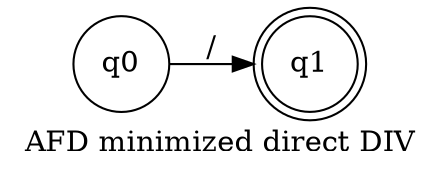 // AFN
digraph {
	rankdir=LR
	label="AFD minimized direct DIV"
	1688050389344 [label=q0 shape=circle]
	1688050397264 [label=q1 shape=doublecircle]
	1688050389344 -> 1688050397264 [label="/"]
}
